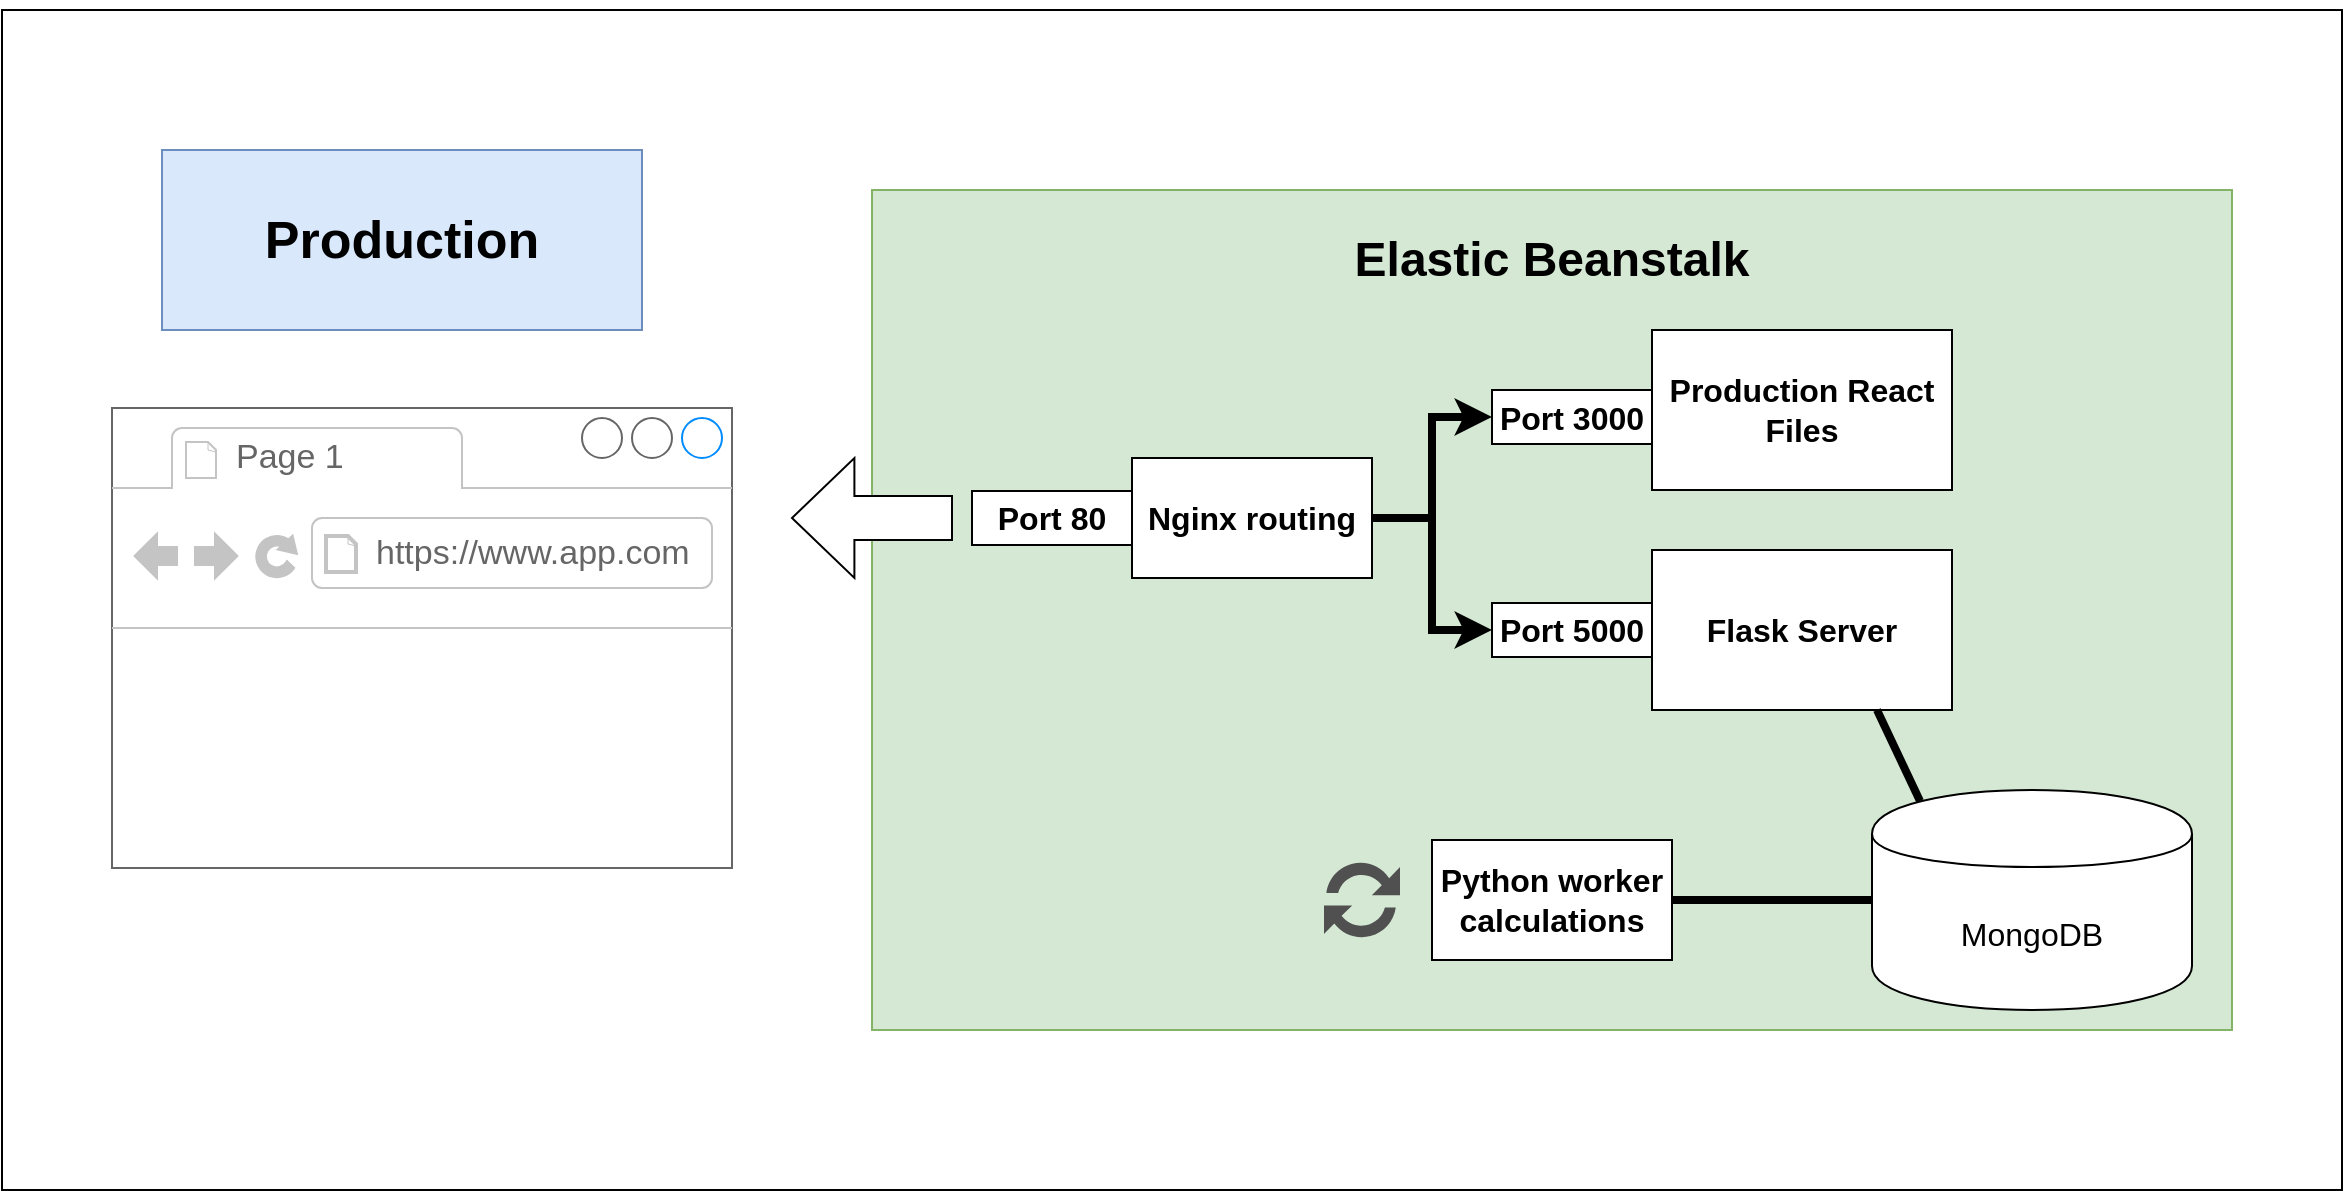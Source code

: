 <mxfile version="12.8.5" type="device"><diagram name="Page-1" id="f1b7ffb7-ca1e-a977-7cf5-a751b3c06c05"><mxGraphModel dx="1422" dy="1552" grid="1" gridSize="10" guides="1" tooltips="1" connect="1" arrows="1" fold="1" page="1" pageScale="1" pageWidth="1169" pageHeight="827" background="#ffffff" math="0" shadow="0"><root><mxCell id="0"/><mxCell id="1" parent="0"/><mxCell id="Kzl3_GmxR7GYYwMu6lwz-85" value="" style="rounded=0;whiteSpace=wrap;html=1;fontFamily=Helvetica;fontSize=16;fontColor=#000000;align=center;" vertex="1" parent="1"><mxGeometry y="-20" width="1170" height="590" as="geometry"/></mxCell><mxCell id="Kzl3_GmxR7GYYwMu6lwz-61" value="" style="strokeWidth=1;shadow=0;dashed=0;align=center;html=1;shape=mxgraph.mockup.containers.browserWindow;rSize=0;strokeColor=#666666;strokeColor2=#008cff;strokeColor3=#c4c4c4;mainText=,;recursiveResize=0;" vertex="1" parent="1"><mxGeometry x="55" y="179" width="310" height="230" as="geometry"/></mxCell><mxCell id="Kzl3_GmxR7GYYwMu6lwz-62" value="Page 1" style="strokeWidth=1;shadow=0;dashed=0;align=center;html=1;shape=mxgraph.mockup.containers.anchor;fontSize=17;fontColor=#666666;align=left;" vertex="1" parent="Kzl3_GmxR7GYYwMu6lwz-61"><mxGeometry x="60" y="12" width="110" height="26" as="geometry"/></mxCell><mxCell id="Kzl3_GmxR7GYYwMu6lwz-63" value="https://www.app.com" style="strokeWidth=1;shadow=0;dashed=0;align=center;html=1;shape=mxgraph.mockup.containers.anchor;rSize=0;fontSize=17;fontColor=#666666;align=left;" vertex="1" parent="Kzl3_GmxR7GYYwMu6lwz-61"><mxGeometry x="130" y="60" width="250" height="26" as="geometry"/></mxCell><mxCell id="Kzl3_GmxR7GYYwMu6lwz-64" value="&lt;br&gt;&lt;br&gt;&lt;br&gt;&lt;br&gt;Elastic Beanstalk&lt;br&gt;" style="rounded=0;fillColor=#d5e8d4;strokeColor=#82b366;align=center;fontSize=24;fontStyle=1;labelPosition=center;verticalLabelPosition=top;verticalAlign=bottom;horizontal=1;html=1;whiteSpace=wrap;fontColor=#000000;spacingTop=0;spacingBottom=0;spacing=-50;" vertex="1" parent="1"><mxGeometry x="435" y="70" width="680" height="420" as="geometry"/></mxCell><mxCell id="Kzl3_GmxR7GYYwMu6lwz-65" value="Production" style="rounded=0;whiteSpace=wrap;html=1;fillColor=#dae8fc;strokeColor=#6c8ebf;fontStyle=1;fontSize=26;fontFamily=Helvetica;" vertex="1" parent="1"><mxGeometry x="80" y="50" width="240" height="90" as="geometry"/></mxCell><mxCell id="Kzl3_GmxR7GYYwMu6lwz-68" value="Production React Files" style="rounded=0;whiteSpace=wrap;html=1;fontFamily=Helvetica;fontSize=16;fontColor=#000000;align=center;fontStyle=1" vertex="1" parent="1"><mxGeometry x="825" y="140" width="150" height="80" as="geometry"/></mxCell><mxCell id="Kzl3_GmxR7GYYwMu6lwz-69" value="Flask Server" style="rounded=0;whiteSpace=wrap;html=1;fontFamily=Helvetica;fontSize=16;fontColor=#000000;align=center;fontStyle=1" vertex="1" parent="1"><mxGeometry x="825" y="250" width="150" height="80" as="geometry"/></mxCell><mxCell id="Kzl3_GmxR7GYYwMu6lwz-70" value="Port 3000" style="rounded=0;whiteSpace=wrap;html=1;fontFamily=Helvetica;fontSize=16;fontColor=#000000;align=center;fontStyle=1" vertex="1" parent="1"><mxGeometry x="745" y="170" width="80" height="27" as="geometry"/></mxCell><mxCell id="Kzl3_GmxR7GYYwMu6lwz-71" value="Port 5000" style="rounded=0;whiteSpace=wrap;html=1;fontFamily=Helvetica;fontSize=16;fontColor=#000000;align=center;fontStyle=1" vertex="1" parent="1"><mxGeometry x="745" y="276.5" width="80" height="27" as="geometry"/></mxCell><mxCell id="Kzl3_GmxR7GYYwMu6lwz-72" value="Nginx routing" style="rounded=0;whiteSpace=wrap;html=1;fontFamily=Helvetica;fontSize=16;fontColor=#000000;align=center;fontStyle=1" vertex="1" parent="1"><mxGeometry x="565" y="204" width="120" height="60" as="geometry"/></mxCell><mxCell id="Kzl3_GmxR7GYYwMu6lwz-73" value="Port 80" style="rounded=0;whiteSpace=wrap;html=1;fontFamily=Helvetica;fontSize=16;fontColor=#000000;align=center;fontStyle=1" vertex="1" parent="1"><mxGeometry x="485" y="220.5" width="80" height="27" as="geometry"/></mxCell><mxCell id="Kzl3_GmxR7GYYwMu6lwz-74" value="" style="endArrow=classic;html=1;fontFamily=Helvetica;fontSize=16;fontColor=#000000;exitX=1;exitY=0.5;exitDx=0;exitDy=0;entryX=0;entryY=0.5;entryDx=0;entryDy=0;edgeStyle=orthogonalEdgeStyle;rounded=0;strokeWidth=4;" edge="1" parent="1" source="Kzl3_GmxR7GYYwMu6lwz-72" target="Kzl3_GmxR7GYYwMu6lwz-70"><mxGeometry width="50" height="50" relative="1" as="geometry"><mxPoint x="375" y="190" as="sourcePoint"/><mxPoint x="425" y="140" as="targetPoint"/></mxGeometry></mxCell><mxCell id="Kzl3_GmxR7GYYwMu6lwz-75" value="" style="endArrow=classic;html=1;fontFamily=Helvetica;fontSize=16;fontColor=#000000;exitX=1;exitY=0.5;exitDx=0;exitDy=0;entryX=0;entryY=0.5;entryDx=0;entryDy=0;edgeStyle=orthogonalEdgeStyle;elbow=vertical;rounded=0;strokeWidth=4;" edge="1" parent="1" source="Kzl3_GmxR7GYYwMu6lwz-72" target="Kzl3_GmxR7GYYwMu6lwz-71"><mxGeometry width="50" height="50" relative="1" as="geometry"><mxPoint x="695" y="244" as="sourcePoint"/><mxPoint x="755" y="193.5" as="targetPoint"/></mxGeometry></mxCell><mxCell id="Kzl3_GmxR7GYYwMu6lwz-77" value="MongoDB&lt;br&gt;" style="shape=cylinder;whiteSpace=wrap;html=1;boundedLbl=1;backgroundOutline=1;rounded=0;fontFamily=Helvetica;fontSize=16;fontColor=#000000;align=center;" vertex="1" parent="1"><mxGeometry x="935" y="370" width="160" height="110" as="geometry"/></mxCell><mxCell id="Kzl3_GmxR7GYYwMu6lwz-78" value="Python worker&lt;br style=&quot;font-size: 16px;&quot;&gt;calculations" style="rounded=0;whiteSpace=wrap;html=1;fontFamily=Helvetica;fontSize=16;fontColor=#000000;align=center;fontStyle=1" vertex="1" parent="1"><mxGeometry x="715" y="395" width="120" height="60" as="geometry"/></mxCell><mxCell id="Kzl3_GmxR7GYYwMu6lwz-79" value="" style="shape=singleArrow;direction=west;whiteSpace=wrap;html=1;rounded=0;fontFamily=Helvetica;fontSize=16;fontColor=#000000;align=center;arrowWidth=0.367;arrowSize=0.39;" vertex="1" parent="1"><mxGeometry x="395" y="204" width="80" height="60" as="geometry"/></mxCell><mxCell id="Kzl3_GmxR7GYYwMu6lwz-80" value="" style="endArrow=none;html=1;strokeWidth=4;fontFamily=Helvetica;fontSize=16;fontColor=#000000;entryX=0;entryY=0.5;entryDx=0;entryDy=0;exitX=1;exitY=0.5;exitDx=0;exitDy=0;" edge="1" parent="1" source="Kzl3_GmxR7GYYwMu6lwz-78" target="Kzl3_GmxR7GYYwMu6lwz-77"><mxGeometry width="50" height="50" relative="1" as="geometry"><mxPoint x="435" y="410" as="sourcePoint"/><mxPoint x="485" y="360" as="targetPoint"/></mxGeometry></mxCell><mxCell id="Kzl3_GmxR7GYYwMu6lwz-81" value="" style="endArrow=none;html=1;strokeWidth=4;fontFamily=Helvetica;fontSize=16;fontColor=#000000;entryX=0.15;entryY=0.05;entryDx=0;entryDy=0;entryPerimeter=0;exitX=0.75;exitY=1;exitDx=0;exitDy=0;" edge="1" parent="1" source="Kzl3_GmxR7GYYwMu6lwz-69" target="Kzl3_GmxR7GYYwMu6lwz-77"><mxGeometry width="50" height="50" relative="1" as="geometry"><mxPoint x="435" y="410" as="sourcePoint"/><mxPoint x="485" y="360" as="targetPoint"/></mxGeometry></mxCell><mxCell id="Kzl3_GmxR7GYYwMu6lwz-83" value="" style="pointerEvents=1;shadow=0;dashed=0;html=1;strokeColor=none;labelPosition=center;verticalLabelPosition=bottom;verticalAlign=top;align=center;fillColor=#505050;shape=mxgraph.mscae.intune.update;rounded=0;fontFamily=Helvetica;fontSize=16;fontColor=#000000;" vertex="1" parent="1"><mxGeometry x="661" y="405.2" width="38" height="39.59" as="geometry"/></mxCell></root></mxGraphModel></diagram></mxfile>